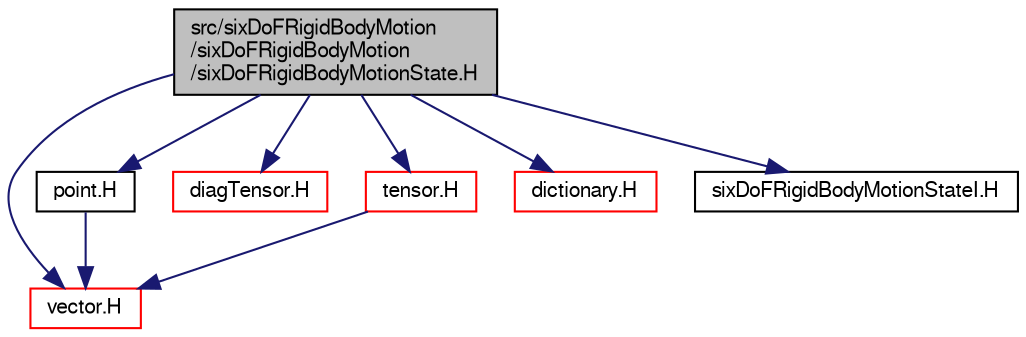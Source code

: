digraph "src/sixDoFRigidBodyMotion/sixDoFRigidBodyMotion/sixDoFRigidBodyMotionState.H"
{
  bgcolor="transparent";
  edge [fontname="FreeSans",fontsize="10",labelfontname="FreeSans",labelfontsize="10"];
  node [fontname="FreeSans",fontsize="10",shape=record];
  Node0 [label="src/sixDoFRigidBodyMotion\l/sixDoFRigidBodyMotion\l/sixDoFRigidBodyMotionState.H",height=0.2,width=0.4,color="black", fillcolor="grey75", style="filled", fontcolor="black"];
  Node0 -> Node1 [color="midnightblue",fontsize="10",style="solid",fontname="FreeSans"];
  Node1 [label="vector.H",height=0.2,width=0.4,color="red",URL="$a12836.html"];
  Node0 -> Node46 [color="midnightblue",fontsize="10",style="solid",fontname="FreeSans"];
  Node46 [label="point.H",height=0.2,width=0.4,color="black",URL="$a12059.html"];
  Node46 -> Node1 [color="midnightblue",fontsize="10",style="solid",fontname="FreeSans"];
  Node0 -> Node47 [color="midnightblue",fontsize="10",style="solid",fontname="FreeSans"];
  Node47 [label="diagTensor.H",height=0.2,width=0.4,color="red",URL="$a12200.html"];
  Node0 -> Node56 [color="midnightblue",fontsize="10",style="solid",fontname="FreeSans"];
  Node56 [label="tensor.H",height=0.2,width=0.4,color="red",URL="$a12755.html"];
  Node56 -> Node1 [color="midnightblue",fontsize="10",style="solid",fontname="FreeSans"];
  Node0 -> Node59 [color="midnightblue",fontsize="10",style="solid",fontname="FreeSans"];
  Node59 [label="dictionary.H",height=0.2,width=0.4,color="red",URL="$a08804.html"];
  Node0 -> Node93 [color="midnightblue",fontsize="10",style="solid",fontname="FreeSans"];
  Node93 [label="sixDoFRigidBodyMotionStateI.H",height=0.2,width=0.4,color="black",URL="$a15008.html"];
}
